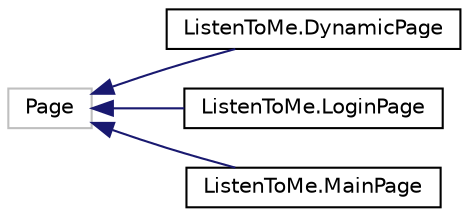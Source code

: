 digraph "Graphical Class Hierarchy"
{
  edge [fontname="Helvetica",fontsize="10",labelfontname="Helvetica",labelfontsize="10"];
  node [fontname="Helvetica",fontsize="10",shape=record];
  rankdir="LR";
  Node5 [label="Page",height=0.2,width=0.4,color="grey75", fillcolor="white", style="filled"];
  Node5 -> Node0 [dir="back",color="midnightblue",fontsize="10",style="solid",fontname="Helvetica"];
  Node0 [label="ListenToMe.DynamicPage",height=0.2,width=0.4,color="black", fillcolor="white", style="filled",URL="$class_listen_to_me_1_1_dynamic_page.html",tooltip="This is a page that can be dynamically filled in MainPage. It is used to display the components that ..."];
  Node5 -> Node7 [dir="back",color="midnightblue",fontsize="10",style="solid",fontname="Helvetica"];
  Node7 [label="ListenToMe.LoginPage",height=0.2,width=0.4,color="black", fillcolor="white", style="filled",URL="$class_listen_to_me_1_1_login_page.html",tooltip="retrieves and stores login Information in a password vault toDo: use this for directLine secret as we..."];
  Node5 -> Node8 [dir="back",color="midnightblue",fontsize="10",style="solid",fontname="Helvetica"];
  Node8 [label="ListenToMe.MainPage",height=0.2,width=0.4,color="black", fillcolor="white", style="filled",URL="$class_listen_to_me_1_1_main_page.html",tooltip="contains the navigation buttons of the app as well as the speech input field "];
}
